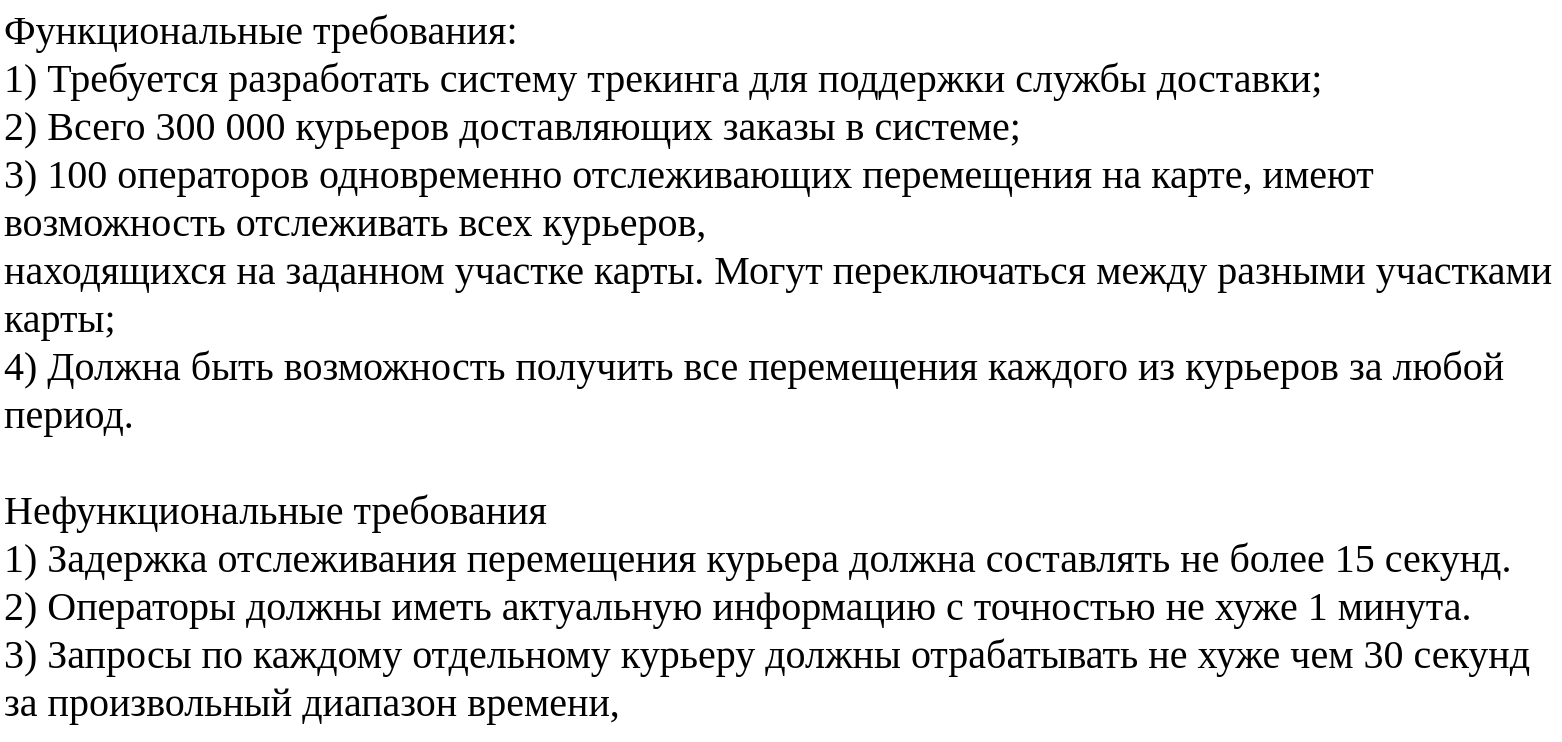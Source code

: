 <mxfile version="23.0.2" type="github">
  <diagram name="Page-1" id="c7558073-3199-34d8-9f00-42111426c3f3">
    <mxGraphModel dx="1828" dy="1746" grid="1" gridSize="10" guides="1" tooltips="1" connect="1" arrows="1" fold="1" page="1" pageScale="1" pageWidth="826" pageHeight="1169" background="none" math="0" shadow="0">
      <root>
        <mxCell id="0" />
        <mxCell id="1" parent="0" />
        <mxCell id="EdQMsLGex-M8eLgxuqMr-18" value="&lt;div&gt;&lt;div&gt;Функциональные требования:&lt;/div&gt;&lt;div&gt;1) Требуется разработать систему трекинга для поддержки службы доставки;&lt;/div&gt;&lt;div&gt;2) Всего 300 000 курьеров доставляющих заказы в системе;&lt;/div&gt;&lt;div&gt;3) 100 операторов одновременно отслеживающих перемещения на карте, имеют возможность отслеживать всех курьеров,&amp;nbsp;&lt;/div&gt;&lt;div&gt;находящихся на заданном участке карты. Могут переключаться между разными участками карты;&lt;/div&gt;&lt;div&gt;4) Должна быть возможность получить все перемещения каждого из курьеров за любой период.&lt;/div&gt;&lt;div&gt;&lt;br&gt;&lt;/div&gt;&lt;div&gt;Нефункциональные требования&lt;/div&gt;&lt;div&gt;1) Задержка отслеживания перемещения курьера должна составлять не более 15 секунд.&lt;/div&gt;&lt;div&gt;2) Операторы должны иметь актуальную информацию с точностью не хуже 1 минута.&lt;/div&gt;&lt;div&gt;3) Запросы по каждому отдельному курьеру должны отрабатывать не хуже чем 30 секунд за произвольный диапазон времени,&amp;nbsp;&lt;/div&gt;&lt;div&gt;не хуче 5 секунд за последнюю неделю.&lt;/div&gt;&lt;div&gt;4) Данные о треках должны быть доступны в течении года.&lt;/div&gt;&lt;/div&gt;&lt;div&gt;&lt;br&gt;&lt;/div&gt;" style="text;strokeColor=none;fillColor=none;html=1;whiteSpace=wrap;verticalAlign=middle;overflow=hidden;fontSize=20;fontFamily=Architects Daughter;" vertex="1" parent="1">
          <mxGeometry x="-790" y="-1160" width="780" height="370" as="geometry" />
        </mxCell>
      </root>
    </mxGraphModel>
  </diagram>
</mxfile>
